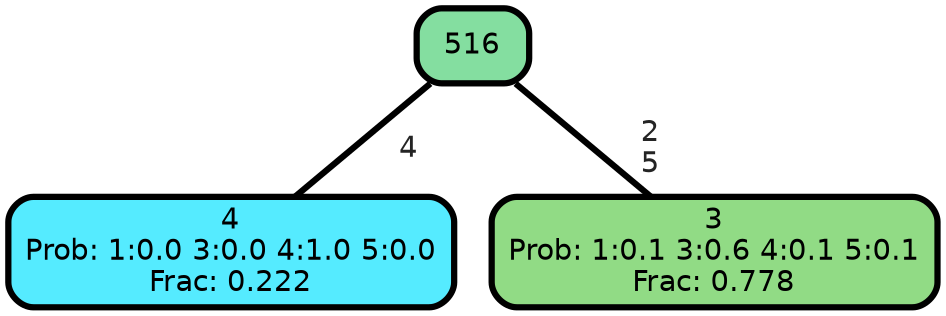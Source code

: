 graph Tree {
node [shape=box, style="filled, rounded",color="black",penwidth="3",fontcolor="black",                 fontname=helvetica] ;
graph [ranksep="0 equally", splines=straight,                 bgcolor=transparent, dpi=200] ;
edge [fontname=helvetica, fontweight=bold,fontcolor=grey14,color=black] ;
0 [label="4
Prob: 1:0.0 3:0.0 4:1.0 5:0.0
Frac: 0.222", fillcolor="#55ebff"] ;
1 [label="516", fillcolor="#84dea0"] ;
2 [label="3
Prob: 1:0.1 3:0.6 4:0.1 5:0.1
Frac: 0.778", fillcolor="#91db85"] ;
1 -- 0 [label=" 4",penwidth=3] ;
1 -- 2 [label=" 2\n 5",penwidth=3] ;
{rank = same;}}